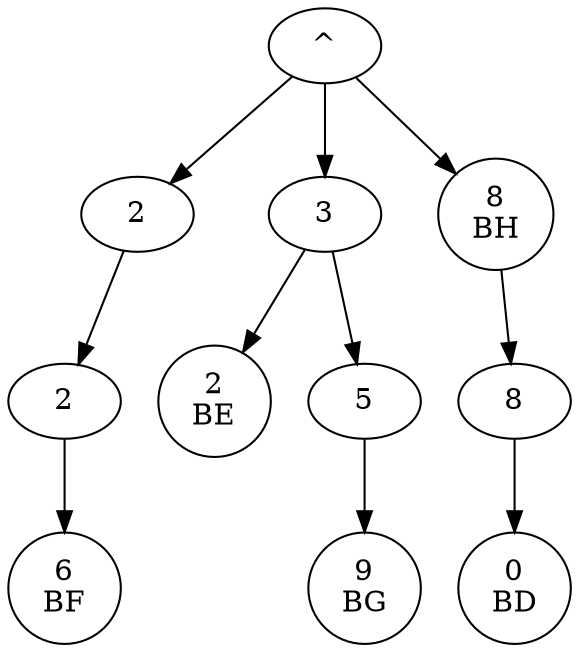 digraph {
    // Root
    node_root [label="^"]

    // Level 1

    node_2 [label="2"]
    node_root -> node_2

    node_3 [label="3"]
    node_root -> node_3

    node_8 [label="8\nBH"]
    node_root -> node_8

    // Level 2

    node_22 [label="2"]
    node_2 -> node_22

    node_32 [label="2\nBE"]
    node_3 -> node_32

    node_35 [label="5"]
    node_3 -> node_35

    node_88 [label="8"]
    node_8 -> node_88

    // Level 3

    node_226 [label="6\nBF"]
    node_22 -> node_226

    node_359 [label="9\nBG"]
    node_35 -> node_359

    node_880 [label="0\nBD"]
    node_88 -> node_880
}
